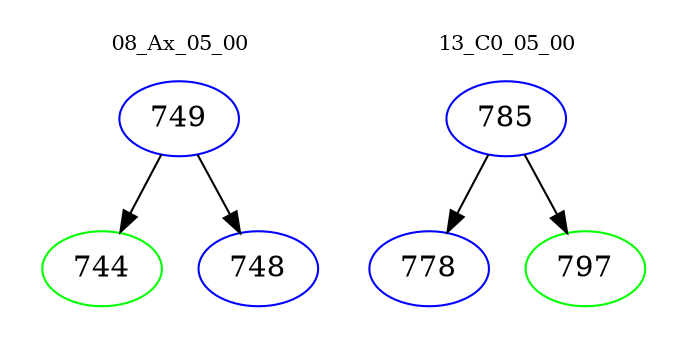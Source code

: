 digraph{
subgraph cluster_0 {
color = white
label = "08_Ax_05_00";
fontsize=10;
T0_749 [label="749", color="blue"]
T0_749 -> T0_744 [color="black"]
T0_744 [label="744", color="green"]
T0_749 -> T0_748 [color="black"]
T0_748 [label="748", color="blue"]
}
subgraph cluster_1 {
color = white
label = "13_C0_05_00";
fontsize=10;
T1_785 [label="785", color="blue"]
T1_785 -> T1_778 [color="black"]
T1_778 [label="778", color="blue"]
T1_785 -> T1_797 [color="black"]
T1_797 [label="797", color="green"]
}
}
